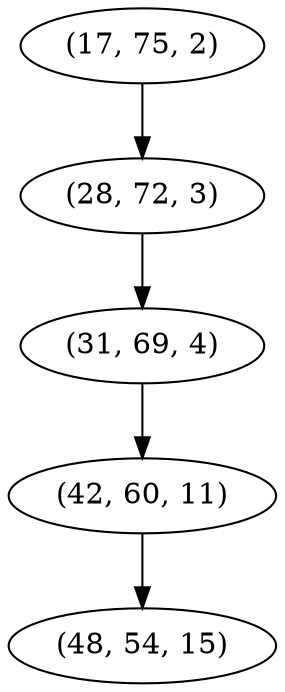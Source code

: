 digraph tree {
    "(17, 75, 2)";
    "(28, 72, 3)";
    "(31, 69, 4)";
    "(42, 60, 11)";
    "(48, 54, 15)";
    "(17, 75, 2)" -> "(28, 72, 3)";
    "(28, 72, 3)" -> "(31, 69, 4)";
    "(31, 69, 4)" -> "(42, 60, 11)";
    "(42, 60, 11)" -> "(48, 54, 15)";
}
